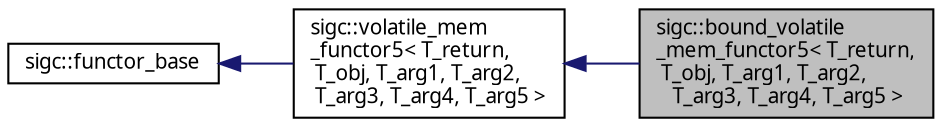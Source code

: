 digraph "sigc::bound_volatile_mem_functor5&lt; T_return, T_obj, T_arg1, T_arg2, T_arg3, T_arg4, T_arg5 &gt;"
{
  edge [fontname="Sans",fontsize="10",labelfontname="Sans",labelfontsize="10"];
  node [fontname="Sans",fontsize="10",shape=record];
  rankdir="LR";
  Node1 [label="sigc::bound_volatile\l_mem_functor5\< T_return,\l T_obj, T_arg1, T_arg2,\l T_arg3, T_arg4, T_arg5 \>",height=0.2,width=0.4,color="black", fillcolor="grey75", style="filled" fontcolor="black"];
  Node2 -> Node1 [dir="back",color="midnightblue",fontsize="10",style="solid",fontname="Sans"];
  Node2 [label="sigc::volatile_mem\l_functor5\< T_return,\l T_obj, T_arg1, T_arg2,\l T_arg3, T_arg4, T_arg5 \>",height=0.2,width=0.4,color="black", fillcolor="white", style="filled",URL="$classsigc_1_1volatile__mem__functor5.html",tooltip="volatile_mem_functor5 wraps volatile methods with 5 argument(s)."];
  Node3 -> Node2 [dir="back",color="midnightblue",fontsize="10",style="solid",fontname="Sans"];
  Node3 [label="sigc::functor_base",height=0.2,width=0.4,color="black", fillcolor="white", style="filled",URL="$structsigc_1_1functor__base.html",tooltip="A hint to the compiler."];
}
